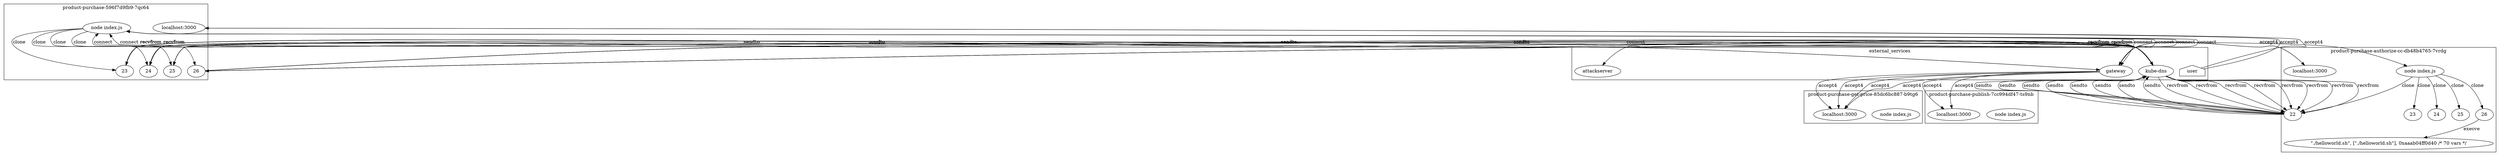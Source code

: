 digraph G {
	subgraph "cluster_ product-purchase-596f7d9fb9-7qc64 " {
		label=" product-purchase-596f7d9fb9-7qc64 "
		34123 [label="node index.js"]
		"product-purchase_localhost_3000" [label="localhost:3000"]
		"product-purchase_localhost_3000" [label="localhost:3000"]
		34123 -> 38911 [label=clone]
		34123 -> 38908 [label=clone]
		34123 -> 38921 [label=clone]
		34123 -> 38928 [label=clone]
		38911 [label=23]
		38908 [label=24]
		38921 [label=25]
		38928 [label=26]
	}
	subgraph "cluster_ product-purchase-get-price-85dc6bc887-b9tg6 " {
		label=" product-purchase-get-price-85dc6bc887-b9tg6 "
		35114 [label="node index.js"]
		"product-purchase-get-price_localhost_3000" [label="localhost:3000"]
		"product-purchase-get-price_localhost_3000" [label="localhost:3000"]
		"product-purchase-get-price_localhost_3000" [label="localhost:3000"]
		"product-purchase-get-price_localhost_3000" [label="localhost:3000"]
	}
	subgraph "cluster_ product-purchase-publish-7cc994df47-ts9nb " {
		label=" product-purchase-publish-7cc994df47-ts9nb "
		36426 [label="node index.js"]
		"product-purchase-publish_localhost_3000" [label="localhost:3000"]
		"product-purchase-publish_localhost_3000" [label="localhost:3000"]
	}
	subgraph "cluster_ product-purchase-authorize-cc-db48b4765-7vrdg " {
		label=" product-purchase-authorize-cc-db48b4765-7vrdg "
		37909 [label="node index.js"]
		"product-purchase-authorize-cc_localhost_3000" [label="localhost:3000"]
		"product-purchase-authorize-cc_localhost_3000" [label="localhost:3000"]
		37909 -> 39604 [label=clone]
		37909 -> 39617 [label=clone]
		37909 -> 39611 [label=clone]
		37909 -> 39606 [label=clone]
		37909 -> 39679 [label=clone]
		39604 [label=22]
		39617 [label=23]
		39611 [label=24]
		39606 [label=25]
		39679 [label=26]
		" product-purchase-authorize-cc-db48b4765-7vrdg _./helloworld.sh" [label="\"./helloworld.sh\", [\"./helloworld.sh\"], 0xaaab04ff0d40 /* 70 vars */"]
		39679 -> " product-purchase-authorize-cc-db48b4765-7vrdg _./helloworld.sh" [label=execve]
	}
	subgraph cluster_services {
		label=external_services
		user [shape=house]
		user -> "product-purchase_localhost_3000" [label=accept4]
		user -> "product-purchase_localhost_3000" [label=accept4]
		"10.107.89.58_8080" [label=gateway]
		34123 -> "10.107.89.58_8080" [label=connect dir=both]
		"10.107.89.58_8080" [label=gateway]
		34123 -> "10.107.89.58_8080" [label=connect dir=both]
		"10.107.89.58_8080" [label=gateway]
		34123 -> "10.107.89.58_8080" [label=connect dir=both]
		"10.107.89.58_8080" [label=gateway]
		34123 -> "10.107.89.58_8080" [label=connect dir=both]
		"10.107.89.58_8080" [label=gateway]
		34123 -> "10.107.89.58_8080" [label=connect dir=both]
		"10.107.89.58_8080" [label=gateway]
		34123 -> "10.107.89.58_8080" [label=connect dir=both]
		"10.96.0.10_53" [label="kube-dns"]
		38911 -> "10.96.0.10_53" [label=sendto]
		"10.96.0.10_53" [label="kube-dns"]
		38911 -> "10.96.0.10_53" [label=sendto]
		"10.96.0.10_53" [label="kube-dns"]
		"10.96.0.10_53" -> 38911 [label=recvfrom]
		"10.96.0.10_53" [label="kube-dns"]
		"10.96.0.10_53" -> 38911 [label=recvfrom]
		"10.96.0.10_53" [label="kube-dns"]
		38911 -> "10.96.0.10_53" [label=sendto]
		"10.96.0.10_53" [label="kube-dns"]
		38911 -> "10.96.0.10_53" [label=sendto]
		"10.96.0.10_53" [label="kube-dns"]
		"10.96.0.10_53" -> 38911 [label=recvfrom]
		"10.96.0.10_53" [label="kube-dns"]
		"10.96.0.10_53" -> 38911 [label=recvfrom]
		"10.96.0.10_53" [label="kube-dns"]
		38911 -> "10.96.0.10_53" [label=sendto]
		"10.96.0.10_53" [label="kube-dns"]
		38911 -> "10.96.0.10_53" [label=sendto]
		"10.96.0.10_53" [label="kube-dns"]
		"10.96.0.10_53" -> 38911 [label=recvfrom]
		"10.96.0.10_53" [label="kube-dns"]
		"10.96.0.10_53" -> 38911 [label=recvfrom]
		"10.96.0.10_53" [label="kube-dns"]
		38911 -> "10.96.0.10_53" [label=sendto]
		"10.96.0.10_53" [label="kube-dns"]
		38911 -> "10.96.0.10_53" [label=sendto]
		"10.96.0.10_53" [label="kube-dns"]
		"10.96.0.10_53" -> 38911 [label=recvfrom]
		"10.96.0.10_53" [label="kube-dns"]
		"10.96.0.10_53" -> 38911 [label=recvfrom]
		"10.96.0.10_53" [label="kube-dns"]
		38911 -> "10.96.0.10_53" [label=sendto]
		"10.96.0.10_53" [label="kube-dns"]
		38911 -> "10.96.0.10_53" [label=sendto]
		"10.96.0.10_53" [label="kube-dns"]
		"10.96.0.10_53" -> 38911 [label=recvfrom]
		"10.96.0.10_53" [label="kube-dns"]
		"10.96.0.10_53" -> 38911 [label=recvfrom]
		"10.96.0.10_53" [label="kube-dns"]
		38911 -> "10.96.0.10_53" [label=sendto]
		"10.96.0.10_53" [label="kube-dns"]
		38911 -> "10.96.0.10_53" [label=sendto]
		"10.96.0.10_53" [label="kube-dns"]
		"10.96.0.10_53" -> 38911 [label=recvfrom]
		"10.96.0.10_53" [label="kube-dns"]
		"10.96.0.10_53" -> 38911 [label=recvfrom]
		"10.96.0.10_53" [label="kube-dns"]
		38911 -> "10.96.0.10_53" [label=sendto]
		"10.96.0.10_53" [label="kube-dns"]
		38911 -> "10.96.0.10_53" [label=sendto]
		"10.96.0.10_53" [label="kube-dns"]
		"10.96.0.10_53" -> 38911 [label=recvfrom]
		"10.96.0.10_53" [label="kube-dns"]
		"10.96.0.10_53" -> 38911 [label=recvfrom]
		"10.96.0.10_53" [label="kube-dns"]
		38911 -> "10.96.0.10_53" [label=sendto]
		"10.96.0.10_53" [label="kube-dns"]
		38911 -> "10.96.0.10_53" [label=sendto]
		"10.96.0.10_53" [label="kube-dns"]
		"10.96.0.10_53" -> 38911 [label=recvfrom]
		"10.96.0.10_53" [label="kube-dns"]
		"10.96.0.10_53" -> 38911 [label=recvfrom]
		"10.96.0.10_53" [label="kube-dns"]
		38908 -> "10.96.0.10_53" [label=sendto]
		"10.96.0.10_53" [label="kube-dns"]
		38908 -> "10.96.0.10_53" [label=sendto]
		"10.96.0.10_53" [label="kube-dns"]
		"10.96.0.10_53" -> 38908 [label=recvfrom]
		"10.96.0.10_53" [label="kube-dns"]
		"10.96.0.10_53" -> 38908 [label=recvfrom]
		"10.96.0.10_53" [label="kube-dns"]
		38908 -> "10.96.0.10_53" [label=sendto]
		"10.96.0.10_53" [label="kube-dns"]
		38908 -> "10.96.0.10_53" [label=sendto]
		"10.96.0.10_53" [label="kube-dns"]
		"10.96.0.10_53" -> 38908 [label=recvfrom]
		"10.96.0.10_53" [label="kube-dns"]
		"10.96.0.10_53" -> 38908 [label=recvfrom]
		"10.96.0.10_53" [label="kube-dns"]
		38908 -> "10.96.0.10_53" [label=sendto]
		"10.96.0.10_53" [label="kube-dns"]
		38908 -> "10.96.0.10_53" [label=sendto]
		"10.96.0.10_53" [label="kube-dns"]
		"10.96.0.10_53" -> 38908 [label=recvfrom]
		"10.96.0.10_53" [label="kube-dns"]
		"10.96.0.10_53" -> 38908 [label=recvfrom]
		"10.96.0.10_53" [label="kube-dns"]
		38908 -> "10.96.0.10_53" [label=sendto]
		"10.96.0.10_53" [label="kube-dns"]
		38908 -> "10.96.0.10_53" [label=sendto]
		"10.96.0.10_53" [label="kube-dns"]
		"10.96.0.10_53" -> 38908 [label=recvfrom]
		"10.96.0.10_53" [label="kube-dns"]
		"10.96.0.10_53" -> 38908 [label=recvfrom]
		"10.96.0.10_53" [label="kube-dns"]
		38908 -> "10.96.0.10_53" [label=sendto]
		"10.96.0.10_53" [label="kube-dns"]
		38908 -> "10.96.0.10_53" [label=sendto]
		"10.96.0.10_53" [label="kube-dns"]
		"10.96.0.10_53" -> 38908 [label=recvfrom]
		"10.96.0.10_53" [label="kube-dns"]
		"10.96.0.10_53" -> 38908 [label=recvfrom]
		"10.96.0.10_53" [label="kube-dns"]
		38908 -> "10.96.0.10_53" [label=sendto]
		"10.96.0.10_53" [label="kube-dns"]
		38908 -> "10.96.0.10_53" [label=sendto]
		"10.96.0.10_53" [label="kube-dns"]
		"10.96.0.10_53" -> 38908 [label=recvfrom]
		"10.96.0.10_53" [label="kube-dns"]
		"10.96.0.10_53" -> 38908 [label=recvfrom]
		"10.96.0.10_53" [label="kube-dns"]
		38908 -> "10.96.0.10_53" [label=sendto]
		"10.96.0.10_53" [label="kube-dns"]
		38908 -> "10.96.0.10_53" [label=sendto]
		"10.96.0.10_53" [label="kube-dns"]
		"10.96.0.10_53" -> 38908 [label=recvfrom]
		"10.96.0.10_53" [label="kube-dns"]
		"10.96.0.10_53" -> 38908 [label=recvfrom]
		"10.96.0.10_53" [label="kube-dns"]
		38908 -> "10.96.0.10_53" [label=sendto]
		"10.96.0.10_53" [label="kube-dns"]
		38908 -> "10.96.0.10_53" [label=sendto]
		"10.96.0.10_53" [label="kube-dns"]
		"10.96.0.10_53" -> 38908 [label=recvfrom]
		"10.96.0.10_53" [label="kube-dns"]
		"10.96.0.10_53" -> 38908 [label=recvfrom]
		"10.96.0.10_53" [label="kube-dns"]
		38921 -> "10.96.0.10_53" [label=sendto]
		"10.96.0.10_53" [label="kube-dns"]
		38921 -> "10.96.0.10_53" [label=sendto]
		"10.96.0.10_53" [label="kube-dns"]
		"10.96.0.10_53" -> 38921 [label=recvfrom]
		"10.96.0.10_53" [label="kube-dns"]
		"10.96.0.10_53" -> 38921 [label=recvfrom]
		"10.96.0.10_53" [label="kube-dns"]
		38921 -> "10.96.0.10_53" [label=sendto]
		"10.96.0.10_53" [label="kube-dns"]
		38921 -> "10.96.0.10_53" [label=sendto]
		"10.96.0.10_53" [label="kube-dns"]
		"10.96.0.10_53" -> 38921 [label=recvfrom]
		"10.96.0.10_53" [label="kube-dns"]
		"10.96.0.10_53" -> 38921 [label=recvfrom]
		"10.96.0.10_53" [label="kube-dns"]
		38921 -> "10.96.0.10_53" [label=sendto]
		"10.96.0.10_53" [label="kube-dns"]
		38921 -> "10.96.0.10_53" [label=sendto]
		"10.96.0.10_53" [label="kube-dns"]
		"10.96.0.10_53" -> 38921 [label=recvfrom]
		"10.96.0.10_53" [label="kube-dns"]
		"10.96.0.10_53" -> 38921 [label=recvfrom]
		"10.96.0.10_53" [label="kube-dns"]
		38921 -> "10.96.0.10_53" [label=sendto]
		"10.96.0.10_53" [label="kube-dns"]
		38921 -> "10.96.0.10_53" [label=sendto]
		"10.96.0.10_53" [label="kube-dns"]
		"10.96.0.10_53" -> 38921 [label=recvfrom]
		"10.96.0.10_53" [label="kube-dns"]
		"10.96.0.10_53" -> 38921 [label=recvfrom]
		"10.96.0.10_53" [label="kube-dns"]
		38928 -> "10.96.0.10_53" [label=sendto]
		"10.96.0.10_53" [label="kube-dns"]
		38928 -> "10.96.0.10_53" [label=sendto]
		"10.96.0.10_53" [label="kube-dns"]
		"10.96.0.10_53" -> 38928 [label=recvfrom]
		"10.96.0.10_53" [label="kube-dns"]
		"10.96.0.10_53" -> 38928 [label=recvfrom]
		"10.96.0.10_53" [label="kube-dns"]
		38928 -> "10.96.0.10_53" [label=sendto]
		"10.96.0.10_53" [label="kube-dns"]
		38928 -> "10.96.0.10_53" [label=sendto]
		"10.96.0.10_53" [label="kube-dns"]
		"10.96.0.10_53" -> 38928 [label=recvfrom]
		"10.96.0.10_53" [label="kube-dns"]
		"10.96.0.10_53" -> 38928 [label=recvfrom]
		"10.96.0.10_53" [label="kube-dns"]
		38928 -> "10.96.0.10_53" [label=sendto]
		"10.96.0.10_53" [label="kube-dns"]
		38928 -> "10.96.0.10_53" [label=sendto]
		"10.96.0.10_53" [label="kube-dns"]
		"10.96.0.10_53" -> 38928 [label=recvfrom]
		"10.96.0.10_53" [label="kube-dns"]
		"10.96.0.10_53" -> 38928 [label=recvfrom]
		"10.96.0.10_53" [label="kube-dns"]
		38928 -> "10.96.0.10_53" [label=sendto]
		"10.96.0.10_53" [label="kube-dns"]
		38928 -> "10.96.0.10_53" [label=sendto]
		"10.96.0.10_53" [label="kube-dns"]
		"10.96.0.10_53" -> 38928 [label=recvfrom]
		"10.96.0.10_53" [label="kube-dns"]
		"10.96.0.10_53" -> 38928 [label=recvfrom]
		"10.107.89.58_8080" -> "product-purchase-get-price_localhost_3000" [label=accept4]
		"10.107.89.58_8080" -> "product-purchase-get-price_localhost_3000" [label=accept4]
		"10.107.89.58_8080" -> "product-purchase-get-price_localhost_3000" [label=accept4]
		"10.107.89.58_8080" -> "product-purchase-get-price_localhost_3000" [label=accept4]
		"10.107.89.58_8080" -> "product-purchase-publish_localhost_3000" [label=accept4]
		"10.107.89.58_8080" -> "product-purchase-publish_localhost_3000" [label=accept4]
		"10.107.89.58_8080" -> "product-purchase-authorize-cc_localhost_3000" [label=accept4]
		"10.107.89.58_8080" -> "product-purchase-authorize-cc_localhost_3000" [label=accept4]
		"10.110.12.27_8889" [label=attackserver]
		37909 -> "10.110.12.27_8889" [label=connect dir=both]
		"10.96.0.10_53" [label="kube-dns"]
		39604 -> "10.96.0.10_53" [label=sendto]
		"10.96.0.10_53" [label="kube-dns"]
		39604 -> "10.96.0.10_53" [label=sendto]
		"10.96.0.10_53" [label="kube-dns"]
		"10.96.0.10_53" -> 39604 [label=recvfrom]
		"10.96.0.10_53" [label="kube-dns"]
		"10.96.0.10_53" -> 39604 [label=recvfrom]
		"10.96.0.10_53" [label="kube-dns"]
		39604 -> "10.96.0.10_53" [label=sendto]
		"10.96.0.10_53" [label="kube-dns"]
		39604 -> "10.96.0.10_53" [label=sendto]
		"10.96.0.10_53" [label="kube-dns"]
		"10.96.0.10_53" -> 39604 [label=recvfrom]
		"10.96.0.10_53" [label="kube-dns"]
		"10.96.0.10_53" -> 39604 [label=recvfrom]
		"10.96.0.10_53" [label="kube-dns"]
		39604 -> "10.96.0.10_53" [label=sendto]
		"10.96.0.10_53" [label="kube-dns"]
		39604 -> "10.96.0.10_53" [label=sendto]
		"10.96.0.10_53" [label="kube-dns"]
		"10.96.0.10_53" -> 39604 [label=recvfrom]
		"10.96.0.10_53" [label="kube-dns"]
		"10.96.0.10_53" -> 39604 [label=recvfrom]
		"10.96.0.10_53" [label="kube-dns"]
		39604 -> "10.96.0.10_53" [label=sendto]
		"10.96.0.10_53" [label="kube-dns"]
		39604 -> "10.96.0.10_53" [label=sendto]
		"10.96.0.10_53" [label="kube-dns"]
		"10.96.0.10_53" -> 39604 [label=recvfrom]
		"10.96.0.10_53" [label="kube-dns"]
		"10.96.0.10_53" -> 39604 [label=recvfrom]
	}
}
